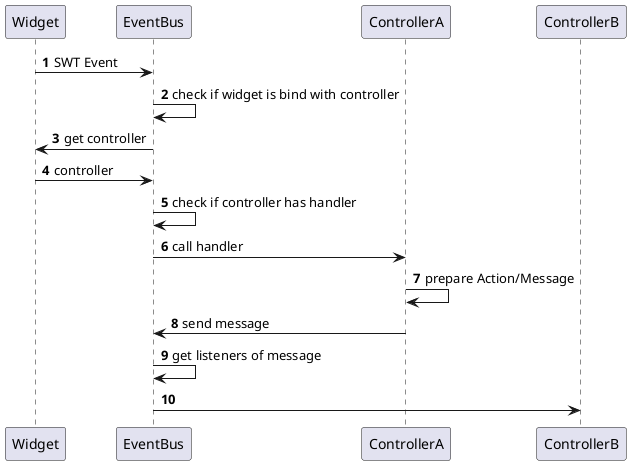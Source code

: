 @startuml

autonumber

Widget -> EventBus: SWT Event
EventBus -> EventBus : check if widget is bind with controller
EventBus -> Widget : get controller
Widget -> EventBus: controller
EventBus -> EventBus : check if controller has handler
EventBus -> ControllerA : call handler
ControllerA -> ControllerA : prepare Action/Message
ControllerA -> EventBus : send message
EventBus -> EventBus : get listeners of message
EventBus -> ControllerB
@enduml